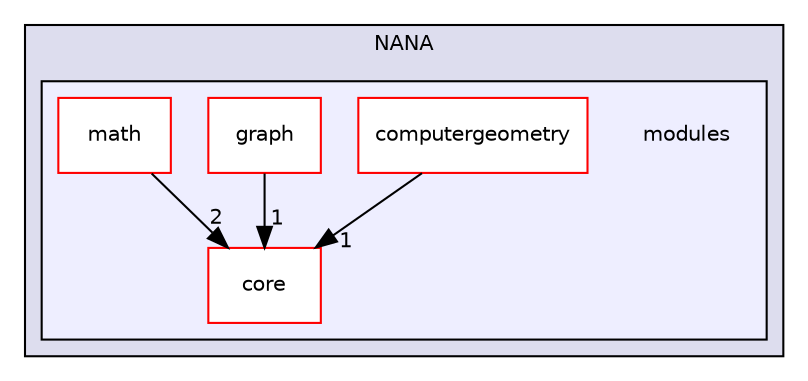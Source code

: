 digraph "NANA/modules" {
  compound=true
  node [ fontsize="10", fontname="Helvetica"];
  edge [ labelfontsize="10", labelfontname="Helvetica"];
  subgraph clusterdir_7c9b6f0367ec74be5e320712e0f90a45 {
    graph [ bgcolor="#ddddee", pencolor="black", label="NANA" fontname="Helvetica", fontsize="10", URL="dir_7c9b6f0367ec74be5e320712e0f90a45.html"]
  subgraph clusterdir_6b55659ead8ae8e939b199224b5f3833 {
    graph [ bgcolor="#eeeeff", pencolor="black", label="" URL="dir_6b55659ead8ae8e939b199224b5f3833.html"];
    dir_6b55659ead8ae8e939b199224b5f3833 [shape=plaintext label="modules"];
  dir_a0034a2e1eb347b72447d7288fcbeb40 [shape=box label="computergeometry" fillcolor="white" style="filled" color="red" URL="dir_a0034a2e1eb347b72447d7288fcbeb40.html"];
  dir_c3e203e05606b384f5fc9d03652c3ac7 [shape=box label="core" fillcolor="white" style="filled" color="red" URL="dir_c3e203e05606b384f5fc9d03652c3ac7.html"];
  dir_33c137a055f180a488eaf5b0b4e3c87c [shape=box label="graph" fillcolor="white" style="filled" color="red" URL="dir_33c137a055f180a488eaf5b0b4e3c87c.html"];
  dir_b4523354886b5a0c83c88c960c3f222a [shape=box label="math" fillcolor="white" style="filled" color="red" URL="dir_b4523354886b5a0c83c88c960c3f222a.html"];
  }
  }
  dir_33c137a055f180a488eaf5b0b4e3c87c->dir_c3e203e05606b384f5fc9d03652c3ac7 [headlabel="1", labeldistance=1.5 headhref="dir_000010_000006.html"];
  dir_a0034a2e1eb347b72447d7288fcbeb40->dir_c3e203e05606b384f5fc9d03652c3ac7 [headlabel="1", labeldistance=1.5 headhref="dir_000002_000006.html"];
  dir_b4523354886b5a0c83c88c960c3f222a->dir_c3e203e05606b384f5fc9d03652c3ac7 [headlabel="2", labeldistance=1.5 headhref="dir_000013_000006.html"];
}
